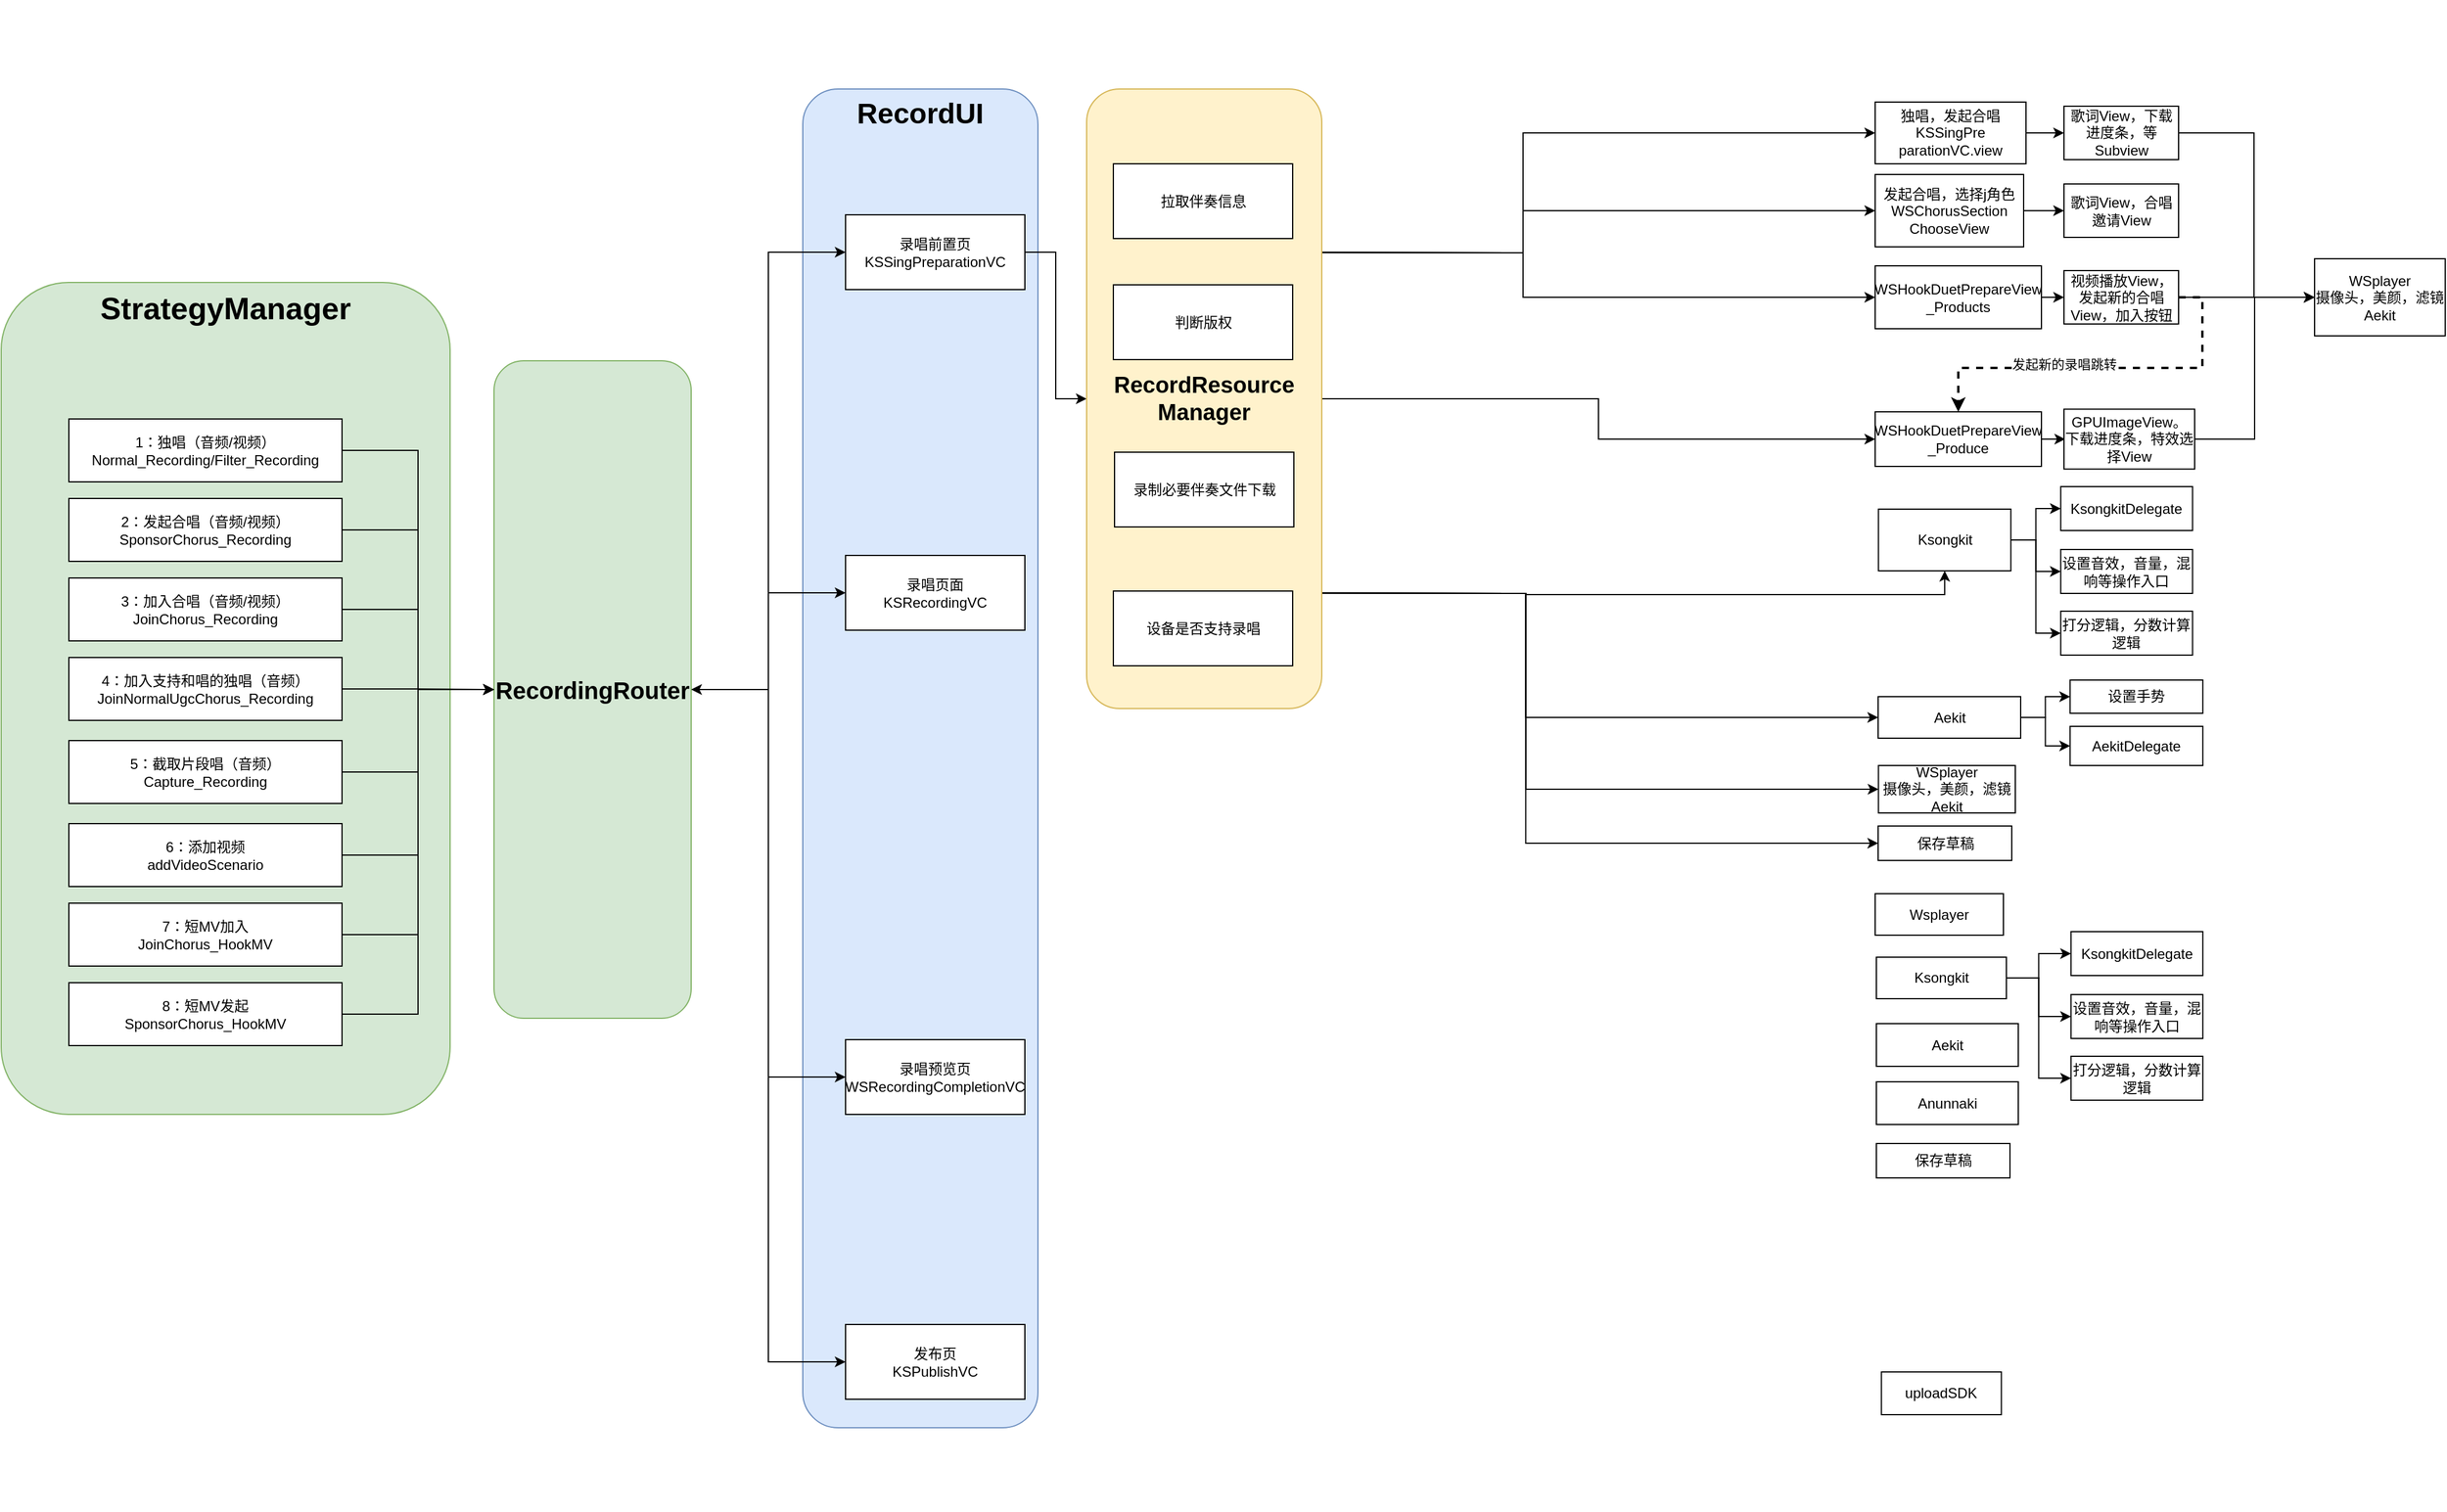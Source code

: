 <mxfile version="14.8.4" type="github">
  <diagram id="AZSGmnTD27FDiJ8ZZ5N1" name="Page-1">
    <mxGraphModel dx="2098" dy="1234" grid="0" gridSize="10" guides="1" tooltips="1" connect="1" arrows="1" fold="1" page="0" pageScale="1" pageWidth="827" pageHeight="1169" math="0" shadow="0">
      <root>
        <mxCell id="0" />
        <mxCell id="1" parent="0" />
        <mxCell id="tynLuWOkbW0R-v78KJ2Y-118" value="RecordUI" style="rounded=1;whiteSpace=wrap;html=1;verticalAlign=top;fillColor=#dae8fc;strokeColor=#6c8ebf;fontStyle=1;fontSize=24;" vertex="1" parent="1">
          <mxGeometry x="-65" y="-136" width="198" height="1128" as="geometry" />
        </mxCell>
        <mxCell id="tynLuWOkbW0R-v78KJ2Y-110" value="&lt;b&gt;&lt;font style=&quot;font-size: 26px&quot;&gt;StrategyManager&lt;/font&gt;&lt;/b&gt;" style="rounded=1;whiteSpace=wrap;html=1;verticalAlign=top;fillColor=#d5e8d4;strokeColor=#82b366;" vertex="1" parent="1">
          <mxGeometry x="-740" y="27" width="378" height="701" as="geometry" />
        </mxCell>
        <mxCell id="tynLuWOkbW0R-v78KJ2Y-112" style="edgeStyle=orthogonalEdgeStyle;rounded=0;orthogonalLoop=1;jettySize=auto;html=1;exitX=1;exitY=0.5;exitDx=0;exitDy=0;entryX=0;entryY=0.5;entryDx=0;entryDy=0;" edge="1" parent="1" source="tynLuWOkbW0R-v78KJ2Y-7" target="tynLuWOkbW0R-v78KJ2Y-11">
          <mxGeometry relative="1" as="geometry" />
        </mxCell>
        <mxCell id="tynLuWOkbW0R-v78KJ2Y-113" style="edgeStyle=orthogonalEdgeStyle;rounded=0;orthogonalLoop=1;jettySize=auto;html=1;exitX=1;exitY=0.5;exitDx=0;exitDy=0;" edge="1" parent="1" source="tynLuWOkbW0R-v78KJ2Y-7" target="tynLuWOkbW0R-v78KJ2Y-15">
          <mxGeometry relative="1" as="geometry" />
        </mxCell>
        <mxCell id="tynLuWOkbW0R-v78KJ2Y-114" style="edgeStyle=orthogonalEdgeStyle;rounded=0;orthogonalLoop=1;jettySize=auto;html=1;exitX=1;exitY=0.5;exitDx=0;exitDy=0;entryX=0;entryY=0.5;entryDx=0;entryDy=0;" edge="1" parent="1" source="tynLuWOkbW0R-v78KJ2Y-7" target="tynLuWOkbW0R-v78KJ2Y-24">
          <mxGeometry relative="1" as="geometry" />
        </mxCell>
        <mxCell id="tynLuWOkbW0R-v78KJ2Y-115" style="edgeStyle=orthogonalEdgeStyle;rounded=0;orthogonalLoop=1;jettySize=auto;html=1;exitX=1;exitY=0.5;exitDx=0;exitDy=0;entryX=0;entryY=0.5;entryDx=0;entryDy=0;startArrow=classic;startFill=1;" edge="1" parent="1" source="tynLuWOkbW0R-v78KJ2Y-7" target="tynLuWOkbW0R-v78KJ2Y-30">
          <mxGeometry relative="1" as="geometry" />
        </mxCell>
        <mxCell id="tynLuWOkbW0R-v78KJ2Y-7" value="&lt;b&gt;&lt;font style=&quot;font-size: 20px&quot;&gt;RecordingRouter&lt;/font&gt;&lt;/b&gt;" style="rounded=1;whiteSpace=wrap;html=1;fillColor=#d5e8d4;strokeColor=#82b366;" vertex="1" parent="1">
          <mxGeometry x="-325" y="93" width="166" height="554" as="geometry" />
        </mxCell>
        <mxCell id="tynLuWOkbW0R-v78KJ2Y-128" style="edgeStyle=orthogonalEdgeStyle;rounded=0;orthogonalLoop=1;jettySize=auto;html=1;exitX=1;exitY=0.5;exitDx=0;exitDy=0;entryX=0;entryY=0.5;entryDx=0;entryDy=0;fontSize=19;startArrow=none;startFill=0;" edge="1" parent="1" source="tynLuWOkbW0R-v78KJ2Y-11" target="tynLuWOkbW0R-v78KJ2Y-120">
          <mxGeometry relative="1" as="geometry" />
        </mxCell>
        <mxCell id="tynLuWOkbW0R-v78KJ2Y-11" value="&lt;div&gt;录唱前置页&lt;/div&gt;&lt;div&gt;KSSingPreparationVC&lt;/div&gt;" style="rounded=0;whiteSpace=wrap;html=1;" vertex="1" parent="1">
          <mxGeometry x="-29" y="-30" width="151" height="63" as="geometry" />
        </mxCell>
        <mxCell id="tynLuWOkbW0R-v78KJ2Y-15" value="录唱页面&#xa;KSRecordingVC" style="rounded=0;whiteSpace=wrap;html=1;" vertex="1" parent="1">
          <mxGeometry x="-29" y="257" width="151" height="63" as="geometry" />
        </mxCell>
        <mxCell id="tynLuWOkbW0R-v78KJ2Y-24" value="录唱预览页&#xa;WSRecordingCompletionVC" style="rounded=0;whiteSpace=wrap;html=1;" vertex="1" parent="1">
          <mxGeometry x="-29" y="665" width="151" height="63" as="geometry" />
        </mxCell>
        <mxCell id="tynLuWOkbW0R-v78KJ2Y-30" value="发布页&#xa;KSPublishVC" style="rounded=0;whiteSpace=wrap;html=1;" vertex="1" parent="1">
          <mxGeometry x="-29" y="905" width="151" height="63" as="geometry" />
        </mxCell>
        <mxCell id="tynLuWOkbW0R-v78KJ2Y-31" style="edgeStyle=orthogonalEdgeStyle;rounded=0;orthogonalLoop=1;jettySize=auto;html=1;exitX=1;exitY=0.5;exitDx=0;exitDy=0;entryX=0;entryY=0.5;entryDx=0;entryDy=0;" edge="1" parent="1" target="tynLuWOkbW0R-v78KJ2Y-37">
          <mxGeometry relative="1" as="geometry">
            <mxPoint x="244" y="1.5" as="sourcePoint" />
          </mxGeometry>
        </mxCell>
        <mxCell id="tynLuWOkbW0R-v78KJ2Y-32" style="edgeStyle=orthogonalEdgeStyle;rounded=0;orthogonalLoop=1;jettySize=auto;html=1;exitX=1;exitY=0.5;exitDx=0;exitDy=0;entryX=0;entryY=0.5;entryDx=0;entryDy=0;" edge="1" parent="1" target="tynLuWOkbW0R-v78KJ2Y-39">
          <mxGeometry relative="1" as="geometry">
            <mxPoint x="244" y="1.5" as="sourcePoint" />
          </mxGeometry>
        </mxCell>
        <mxCell id="tynLuWOkbW0R-v78KJ2Y-33" style="edgeStyle=orthogonalEdgeStyle;rounded=0;orthogonalLoop=1;jettySize=auto;html=1;exitX=1;exitY=0.5;exitDx=0;exitDy=0;entryX=0;entryY=0.5;entryDx=0;entryDy=0;" edge="1" parent="1" target="tynLuWOkbW0R-v78KJ2Y-41">
          <mxGeometry relative="1" as="geometry">
            <mxPoint x="244" y="1.5" as="sourcePoint" />
          </mxGeometry>
        </mxCell>
        <mxCell id="tynLuWOkbW0R-v78KJ2Y-34" style="edgeStyle=orthogonalEdgeStyle;rounded=0;orthogonalLoop=1;jettySize=auto;html=1;exitX=1;exitY=0.5;exitDx=0;exitDy=0;entryX=0;entryY=0.5;entryDx=0;entryDy=0;startArrow=none;" edge="1" parent="1" source="tynLuWOkbW0R-v78KJ2Y-120" target="tynLuWOkbW0R-v78KJ2Y-43">
          <mxGeometry relative="1" as="geometry">
            <mxPoint x="244" y="1.5" as="sourcePoint" />
          </mxGeometry>
        </mxCell>
        <mxCell id="tynLuWOkbW0R-v78KJ2Y-36" value="" style="edgeStyle=orthogonalEdgeStyle;rounded=0;orthogonalLoop=1;jettySize=auto;html=1;" edge="1" parent="1" source="tynLuWOkbW0R-v78KJ2Y-37" target="tynLuWOkbW0R-v78KJ2Y-70">
          <mxGeometry relative="1" as="geometry" />
        </mxCell>
        <mxCell id="tynLuWOkbW0R-v78KJ2Y-37" value="&lt;span&gt;独唱，发起合唱&lt;br&gt;KSSingPre&lt;br&gt;parationVC.view&lt;/span&gt;" style="whiteSpace=wrap;html=1;" vertex="1" parent="1">
          <mxGeometry x="838" y="-125" width="127" height="52" as="geometry" />
        </mxCell>
        <mxCell id="tynLuWOkbW0R-v78KJ2Y-38" value="" style="edgeStyle=orthogonalEdgeStyle;rounded=0;orthogonalLoop=1;jettySize=auto;html=1;" edge="1" parent="1" source="tynLuWOkbW0R-v78KJ2Y-39" target="tynLuWOkbW0R-v78KJ2Y-71">
          <mxGeometry relative="1" as="geometry" />
        </mxCell>
        <mxCell id="tynLuWOkbW0R-v78KJ2Y-39" value="发起合唱，选择j角色&lt;br&gt;WSChorusSection&lt;br&gt;ChooseView" style="whiteSpace=wrap;html=1;" vertex="1" parent="1">
          <mxGeometry x="838" y="-64" width="125" height="61" as="geometry" />
        </mxCell>
        <mxCell id="tynLuWOkbW0R-v78KJ2Y-40" style="edgeStyle=orthogonalEdgeStyle;rounded=0;orthogonalLoop=1;jettySize=auto;html=1;exitX=1;exitY=0.5;exitDx=0;exitDy=0;entryX=0;entryY=0.5;entryDx=0;entryDy=0;" edge="1" parent="1" source="tynLuWOkbW0R-v78KJ2Y-41" target="tynLuWOkbW0R-v78KJ2Y-75">
          <mxGeometry relative="1" as="geometry" />
        </mxCell>
        <mxCell id="tynLuWOkbW0R-v78KJ2Y-41" value="WSHookDuetPrepareView&lt;br&gt;_Products" style="rounded=0;whiteSpace=wrap;html=1;" vertex="1" parent="1">
          <mxGeometry x="838" y="13" width="140" height="53" as="geometry" />
        </mxCell>
        <mxCell id="tynLuWOkbW0R-v78KJ2Y-42" value="" style="edgeStyle=orthogonalEdgeStyle;rounded=0;orthogonalLoop=1;jettySize=auto;html=1;" edge="1" parent="1" source="tynLuWOkbW0R-v78KJ2Y-43" target="tynLuWOkbW0R-v78KJ2Y-77">
          <mxGeometry relative="1" as="geometry" />
        </mxCell>
        <mxCell id="tynLuWOkbW0R-v78KJ2Y-43" value="WSHookDuetPrepareView&lt;br&gt;_Produce" style="rounded=0;whiteSpace=wrap;html=1;" vertex="1" parent="1">
          <mxGeometry x="838" y="136" width="140" height="46" as="geometry" />
        </mxCell>
        <mxCell id="tynLuWOkbW0R-v78KJ2Y-44" style="edgeStyle=orthogonalEdgeStyle;rounded=0;orthogonalLoop=1;jettySize=auto;html=1;exitX=0.5;exitY=1;exitDx=0;exitDy=0;" edge="1" parent="1" source="tynLuWOkbW0R-v78KJ2Y-41" target="tynLuWOkbW0R-v78KJ2Y-41">
          <mxGeometry relative="1" as="geometry" />
        </mxCell>
        <mxCell id="tynLuWOkbW0R-v78KJ2Y-45" value="" style="edgeStyle=orthogonalEdgeStyle;rounded=0;orthogonalLoop=1;jettySize=auto;html=1;strokeWidth=1;" edge="1" parent="1" target="tynLuWOkbW0R-v78KJ2Y-82">
          <mxGeometry relative="1" as="geometry">
            <mxPoint x="246" y="288.5" as="sourcePoint" />
          </mxGeometry>
        </mxCell>
        <mxCell id="tynLuWOkbW0R-v78KJ2Y-46" style="edgeStyle=orthogonalEdgeStyle;rounded=0;orthogonalLoop=1;jettySize=auto;html=1;exitX=1;exitY=0.5;exitDx=0;exitDy=0;entryX=0;entryY=0.5;entryDx=0;entryDy=0;strokeWidth=1;" edge="1" parent="1" target="tynLuWOkbW0R-v78KJ2Y-85">
          <mxGeometry relative="1" as="geometry">
            <mxPoint x="246" y="288.5" as="sourcePoint" />
          </mxGeometry>
        </mxCell>
        <mxCell id="tynLuWOkbW0R-v78KJ2Y-47" style="edgeStyle=orthogonalEdgeStyle;rounded=0;orthogonalLoop=1;jettySize=auto;html=1;exitX=1;exitY=0.5;exitDx=0;exitDy=0;entryX=0;entryY=0.5;entryDx=0;entryDy=0;strokeWidth=1;" edge="1" parent="1" target="tynLuWOkbW0R-v78KJ2Y-101">
          <mxGeometry relative="1" as="geometry">
            <mxPoint x="246" y="288.5" as="sourcePoint" />
          </mxGeometry>
        </mxCell>
        <mxCell id="tynLuWOkbW0R-v78KJ2Y-48" style="edgeStyle=orthogonalEdgeStyle;rounded=0;orthogonalLoop=1;jettySize=auto;html=1;exitX=1;exitY=0.5;exitDx=0;exitDy=0;entryX=0;entryY=0.5;entryDx=0;entryDy=0;strokeWidth=1;" edge="1" parent="1" target="tynLuWOkbW0R-v78KJ2Y-102">
          <mxGeometry relative="1" as="geometry">
            <mxPoint x="246" y="288.5" as="sourcePoint" />
          </mxGeometry>
        </mxCell>
        <mxCell id="tynLuWOkbW0R-v78KJ2Y-50" style="edgeStyle=orthogonalEdgeStyle;rounded=0;orthogonalLoop=1;jettySize=auto;html=1;entryX=0;entryY=0.5;entryDx=0;entryDy=0;" edge="1" parent="1" source="tynLuWOkbW0R-v78KJ2Y-61" target="tynLuWOkbW0R-v78KJ2Y-7">
          <mxGeometry relative="1" as="geometry" />
        </mxCell>
        <mxCell id="tynLuWOkbW0R-v78KJ2Y-51" style="edgeStyle=orthogonalEdgeStyle;rounded=0;orthogonalLoop=1;jettySize=auto;html=1;exitX=1;exitY=0.5;exitDx=0;exitDy=0;entryX=0;entryY=0.5;entryDx=0;entryDy=0;" edge="1" parent="1" source="tynLuWOkbW0R-v78KJ2Y-62" target="tynLuWOkbW0R-v78KJ2Y-7">
          <mxGeometry relative="1" as="geometry" />
        </mxCell>
        <mxCell id="tynLuWOkbW0R-v78KJ2Y-52" style="edgeStyle=orthogonalEdgeStyle;rounded=0;orthogonalLoop=1;jettySize=auto;html=1;exitX=1;exitY=0.5;exitDx=0;exitDy=0;entryX=0;entryY=0.5;entryDx=0;entryDy=0;" edge="1" parent="1" source="tynLuWOkbW0R-v78KJ2Y-63" target="tynLuWOkbW0R-v78KJ2Y-7">
          <mxGeometry relative="1" as="geometry" />
        </mxCell>
        <mxCell id="tynLuWOkbW0R-v78KJ2Y-53" style="edgeStyle=orthogonalEdgeStyle;rounded=0;orthogonalLoop=1;jettySize=auto;html=1;exitX=1;exitY=0.5;exitDx=0;exitDy=0;entryX=0;entryY=0.5;entryDx=0;entryDy=0;" edge="1" parent="1" source="tynLuWOkbW0R-v78KJ2Y-64" target="tynLuWOkbW0R-v78KJ2Y-7">
          <mxGeometry relative="1" as="geometry" />
        </mxCell>
        <mxCell id="tynLuWOkbW0R-v78KJ2Y-54" style="edgeStyle=orthogonalEdgeStyle;rounded=0;orthogonalLoop=1;jettySize=auto;html=1;entryX=0;entryY=0.5;entryDx=0;entryDy=0;" edge="1" parent="1" source="tynLuWOkbW0R-v78KJ2Y-65" target="tynLuWOkbW0R-v78KJ2Y-7">
          <mxGeometry relative="1" as="geometry">
            <mxPoint x="291" y="250" as="targetPoint" />
          </mxGeometry>
        </mxCell>
        <mxCell id="tynLuWOkbW0R-v78KJ2Y-55" style="edgeStyle=orthogonalEdgeStyle;rounded=0;orthogonalLoop=1;jettySize=auto;html=1;exitX=1;exitY=0.5;exitDx=0;exitDy=0;entryX=0;entryY=0.5;entryDx=0;entryDy=0;" edge="1" parent="1" source="tynLuWOkbW0R-v78KJ2Y-66" target="tynLuWOkbW0R-v78KJ2Y-7">
          <mxGeometry relative="1" as="geometry" />
        </mxCell>
        <mxCell id="tynLuWOkbW0R-v78KJ2Y-56" style="edgeStyle=orthogonalEdgeStyle;rounded=0;orthogonalLoop=1;jettySize=auto;html=1;exitX=1;exitY=0.5;exitDx=0;exitDy=0;entryX=0;entryY=0.5;entryDx=0;entryDy=0;" edge="1" parent="1" source="tynLuWOkbW0R-v78KJ2Y-67" target="tynLuWOkbW0R-v78KJ2Y-7">
          <mxGeometry relative="1" as="geometry" />
        </mxCell>
        <mxCell id="tynLuWOkbW0R-v78KJ2Y-57" style="edgeStyle=orthogonalEdgeStyle;rounded=0;orthogonalLoop=1;jettySize=auto;html=1;exitX=1;exitY=0.5;exitDx=0;exitDy=0;entryX=0;entryY=0.5;entryDx=0;entryDy=0;" edge="1" parent="1" source="tynLuWOkbW0R-v78KJ2Y-68" target="tynLuWOkbW0R-v78KJ2Y-7">
          <mxGeometry relative="1" as="geometry" />
        </mxCell>
        <mxCell id="tynLuWOkbW0R-v78KJ2Y-58" value="" style="group" vertex="1" connectable="0" parent="1">
          <mxGeometry x="-683" y="86" width="230" height="584" as="geometry" />
        </mxCell>
        <mxCell id="tynLuWOkbW0R-v78KJ2Y-59" value="" style="group" vertex="1" connectable="0" parent="tynLuWOkbW0R-v78KJ2Y-58">
          <mxGeometry y="56" width="230" height="528" as="geometry" />
        </mxCell>
        <mxCell id="tynLuWOkbW0R-v78KJ2Y-60" value="" style="group" vertex="1" connectable="0" parent="tynLuWOkbW0R-v78KJ2Y-59">
          <mxGeometry width="230" height="528" as="geometry" />
        </mxCell>
        <mxCell id="tynLuWOkbW0R-v78KJ2Y-61" value="1：独唱（音频/视频）&#xa;Normal_Recording/Filter_Recording" style="rounded=0;whiteSpace=wrap;html=1;" vertex="1" parent="tynLuWOkbW0R-v78KJ2Y-60">
          <mxGeometry width="230" height="53" as="geometry" />
        </mxCell>
        <mxCell id="tynLuWOkbW0R-v78KJ2Y-62" value="&lt;div&gt;2：发起合唱（音频/视频）&lt;/div&gt;&lt;div&gt;SponsorChorus_Recording&lt;/div&gt;" style="rounded=0;whiteSpace=wrap;html=1;" vertex="1" parent="tynLuWOkbW0R-v78KJ2Y-60">
          <mxGeometry y="67" width="230" height="53" as="geometry" />
        </mxCell>
        <mxCell id="tynLuWOkbW0R-v78KJ2Y-63" value="&lt;div&gt;3：加入合唱（音频/视频）&lt;/div&gt;&lt;div&gt;JoinChorus_Recording&lt;/div&gt;" style="rounded=0;whiteSpace=wrap;html=1;" vertex="1" parent="tynLuWOkbW0R-v78KJ2Y-60">
          <mxGeometry y="134" width="230" height="53" as="geometry" />
        </mxCell>
        <mxCell id="tynLuWOkbW0R-v78KJ2Y-64" value="&lt;div&gt;4：加入支持和唱的独唱（音频）&lt;/div&gt;&lt;div&gt;JoinNormalUgcChorus_Recording&lt;/div&gt;" style="rounded=0;whiteSpace=wrap;html=1;" vertex="1" parent="tynLuWOkbW0R-v78KJ2Y-60">
          <mxGeometry y="201" width="230" height="53" as="geometry" />
        </mxCell>
        <mxCell id="tynLuWOkbW0R-v78KJ2Y-65" value="&lt;div&gt;5：截取片段唱（音频）&lt;/div&gt;&lt;div&gt;Capture_Recording&lt;/div&gt;" style="rounded=0;whiteSpace=wrap;html=1;" vertex="1" parent="tynLuWOkbW0R-v78KJ2Y-60">
          <mxGeometry y="271" width="230" height="53" as="geometry" />
        </mxCell>
        <mxCell id="tynLuWOkbW0R-v78KJ2Y-66" value="&lt;div&gt;6：添加视频&lt;/div&gt;&lt;div&gt;addVideoScenario&lt;/div&gt;" style="rounded=0;whiteSpace=wrap;html=1;" vertex="1" parent="tynLuWOkbW0R-v78KJ2Y-60">
          <mxGeometry y="341" width="230" height="53" as="geometry" />
        </mxCell>
        <mxCell id="tynLuWOkbW0R-v78KJ2Y-67" value="&lt;div&gt;7：短MV加入&lt;/div&gt;&lt;div&gt;JoinChorus_HookMV&lt;/div&gt;" style="rounded=0;whiteSpace=wrap;html=1;" vertex="1" parent="tynLuWOkbW0R-v78KJ2Y-60">
          <mxGeometry y="408" width="230" height="53" as="geometry" />
        </mxCell>
        <mxCell id="tynLuWOkbW0R-v78KJ2Y-68" value="&lt;div&gt;8：短MV发起&lt;/div&gt;&lt;div&gt;SponsorChorus_HookMV&lt;/div&gt;" style="rounded=0;whiteSpace=wrap;html=1;" vertex="1" parent="tynLuWOkbW0R-v78KJ2Y-60">
          <mxGeometry y="475" width="230" height="53" as="geometry" />
        </mxCell>
        <mxCell id="tynLuWOkbW0R-v78KJ2Y-69" style="edgeStyle=orthogonalEdgeStyle;rounded=0;orthogonalLoop=1;jettySize=auto;html=1;exitX=1;exitY=0.5;exitDx=0;exitDy=0;entryX=0;entryY=0.5;entryDx=0;entryDy=0;strokeWidth=1;" edge="1" parent="1" source="tynLuWOkbW0R-v78KJ2Y-70" target="tynLuWOkbW0R-v78KJ2Y-78">
          <mxGeometry relative="1" as="geometry">
            <Array as="points">
              <mxPoint x="1157" y="-99" />
              <mxPoint x="1157" y="39" />
            </Array>
          </mxGeometry>
        </mxCell>
        <mxCell id="tynLuWOkbW0R-v78KJ2Y-70" value="歌词View，下载进度条，等Subview" style="whiteSpace=wrap;html=1;" vertex="1" parent="1">
          <mxGeometry x="997" y="-121.5" width="96.5" height="45" as="geometry" />
        </mxCell>
        <mxCell id="tynLuWOkbW0R-v78KJ2Y-71" value="歌词View，合唱邀请View" style="whiteSpace=wrap;html=1;" vertex="1" parent="1">
          <mxGeometry x="997" y="-56" width="96.5" height="45" as="geometry" />
        </mxCell>
        <mxCell id="tynLuWOkbW0R-v78KJ2Y-72" style="edgeStyle=orthogonalEdgeStyle;rounded=0;orthogonalLoop=1;jettySize=auto;html=1;exitX=1;exitY=0.5;exitDx=0;exitDy=0;entryX=0.5;entryY=0;entryDx=0;entryDy=0;dashed=1;strokeWidth=2;" edge="1" parent="1" source="tynLuWOkbW0R-v78KJ2Y-75" target="tynLuWOkbW0R-v78KJ2Y-43">
          <mxGeometry relative="1" as="geometry" />
        </mxCell>
        <mxCell id="tynLuWOkbW0R-v78KJ2Y-73" value="发起新的录唱跳转" style="edgeLabel;html=1;align=center;verticalAlign=middle;resizable=0;points=[];" vertex="1" connectable="0" parent="tynLuWOkbW0R-v78KJ2Y-72">
          <mxGeometry x="-0.137" y="1" relative="1" as="geometry">
            <mxPoint x="-57" y="-4" as="offset" />
          </mxGeometry>
        </mxCell>
        <mxCell id="tynLuWOkbW0R-v78KJ2Y-74" style="edgeStyle=orthogonalEdgeStyle;rounded=0;orthogonalLoop=1;jettySize=auto;html=1;exitX=1;exitY=0.5;exitDx=0;exitDy=0;entryX=0;entryY=0.5;entryDx=0;entryDy=0;strokeWidth=1;" edge="1" parent="1" source="tynLuWOkbW0R-v78KJ2Y-75" target="tynLuWOkbW0R-v78KJ2Y-78">
          <mxGeometry relative="1" as="geometry" />
        </mxCell>
        <mxCell id="tynLuWOkbW0R-v78KJ2Y-75" value="视频播放View，发起新的合唱View，加入按钮" style="whiteSpace=wrap;html=1;" vertex="1" parent="1">
          <mxGeometry x="997" y="17" width="96.5" height="45" as="geometry" />
        </mxCell>
        <mxCell id="tynLuWOkbW0R-v78KJ2Y-76" style="edgeStyle=orthogonalEdgeStyle;rounded=0;orthogonalLoop=1;jettySize=auto;html=1;exitX=1;exitY=0.5;exitDx=0;exitDy=0;entryX=0;entryY=0.5;entryDx=0;entryDy=0;strokeWidth=1;" edge="1" parent="1" source="tynLuWOkbW0R-v78KJ2Y-77" target="tynLuWOkbW0R-v78KJ2Y-78">
          <mxGeometry relative="1" as="geometry" />
        </mxCell>
        <mxCell id="tynLuWOkbW0R-v78KJ2Y-77" value="GPUImageView。下载进度条，特效选择View" style="whiteSpace=wrap;html=1;rounded=0;" vertex="1" parent="1">
          <mxGeometry x="997" y="133.75" width="110" height="50.5" as="geometry" />
        </mxCell>
        <mxCell id="tynLuWOkbW0R-v78KJ2Y-78" value="WSplayer&lt;br&gt;摄像头，美颜，滤镜&lt;br&gt;Aekit" style="whiteSpace=wrap;html=1;" vertex="1" parent="1">
          <mxGeometry x="1208" y="7" width="110" height="65" as="geometry" />
        </mxCell>
        <mxCell id="tynLuWOkbW0R-v78KJ2Y-79" value="" style="edgeStyle=orthogonalEdgeStyle;rounded=0;orthogonalLoop=1;jettySize=auto;html=1;strokeWidth=1;" edge="1" parent="1" source="tynLuWOkbW0R-v78KJ2Y-82" target="tynLuWOkbW0R-v78KJ2Y-86">
          <mxGeometry relative="1" as="geometry" />
        </mxCell>
        <mxCell id="tynLuWOkbW0R-v78KJ2Y-80" style="edgeStyle=orthogonalEdgeStyle;rounded=0;orthogonalLoop=1;jettySize=auto;html=1;exitX=1;exitY=0.5;exitDx=0;exitDy=0;entryX=0;entryY=0.5;entryDx=0;entryDy=0;strokeWidth=1;" edge="1" parent="1" source="tynLuWOkbW0R-v78KJ2Y-82" target="tynLuWOkbW0R-v78KJ2Y-88">
          <mxGeometry relative="1" as="geometry" />
        </mxCell>
        <mxCell id="tynLuWOkbW0R-v78KJ2Y-81" style="edgeStyle=orthogonalEdgeStyle;rounded=0;orthogonalLoop=1;jettySize=auto;html=1;exitX=1;exitY=0.5;exitDx=0;exitDy=0;entryX=0;entryY=0.5;entryDx=0;entryDy=0;strokeWidth=1;" edge="1" parent="1" source="tynLuWOkbW0R-v78KJ2Y-82" target="tynLuWOkbW0R-v78KJ2Y-90">
          <mxGeometry relative="1" as="geometry" />
        </mxCell>
        <mxCell id="tynLuWOkbW0R-v78KJ2Y-82" value="Ksongkit" style="whiteSpace=wrap;html=1;" vertex="1" parent="1">
          <mxGeometry x="840.75" y="218" width="111.5" height="52" as="geometry" />
        </mxCell>
        <mxCell id="tynLuWOkbW0R-v78KJ2Y-83" value="" style="edgeStyle=orthogonalEdgeStyle;rounded=0;orthogonalLoop=1;jettySize=auto;html=1;strokeWidth=1;" edge="1" parent="1" source="tynLuWOkbW0R-v78KJ2Y-85" target="tynLuWOkbW0R-v78KJ2Y-87">
          <mxGeometry relative="1" as="geometry" />
        </mxCell>
        <mxCell id="tynLuWOkbW0R-v78KJ2Y-84" style="edgeStyle=orthogonalEdgeStyle;rounded=0;orthogonalLoop=1;jettySize=auto;html=1;exitX=1;exitY=0.5;exitDx=0;exitDy=0;entryX=0;entryY=0.5;entryDx=0;entryDy=0;strokeWidth=1;" edge="1" parent="1" source="tynLuWOkbW0R-v78KJ2Y-85" target="tynLuWOkbW0R-v78KJ2Y-89">
          <mxGeometry relative="1" as="geometry" />
        </mxCell>
        <mxCell id="tynLuWOkbW0R-v78KJ2Y-85" value="Aekit" style="whiteSpace=wrap;html=1;" vertex="1" parent="1">
          <mxGeometry x="840.5" y="376" width="120" height="35" as="geometry" />
        </mxCell>
        <mxCell id="tynLuWOkbW0R-v78KJ2Y-86" value="KsongkitDelegate" style="whiteSpace=wrap;html=1;" vertex="1" parent="1">
          <mxGeometry x="994.25" y="199" width="111" height="37" as="geometry" />
        </mxCell>
        <mxCell id="tynLuWOkbW0R-v78KJ2Y-87" value="AekitDelegate" style="whiteSpace=wrap;html=1;" vertex="1" parent="1">
          <mxGeometry x="1002.13" y="401" width="111.75" height="33" as="geometry" />
        </mxCell>
        <mxCell id="tynLuWOkbW0R-v78KJ2Y-88" value="设置音效，音量，混响等操作入口" style="whiteSpace=wrap;html=1;" vertex="1" parent="1">
          <mxGeometry x="994.25" y="252" width="111" height="37" as="geometry" />
        </mxCell>
        <mxCell id="tynLuWOkbW0R-v78KJ2Y-89" value="设置手势" style="whiteSpace=wrap;html=1;" vertex="1" parent="1">
          <mxGeometry x="1002.13" y="362" width="111.75" height="28" as="geometry" />
        </mxCell>
        <mxCell id="tynLuWOkbW0R-v78KJ2Y-90" value="打分逻辑，分数计算逻辑" style="whiteSpace=wrap;html=1;" vertex="1" parent="1">
          <mxGeometry x="994.25" y="304" width="111" height="37" as="geometry" />
        </mxCell>
        <mxCell id="tynLuWOkbW0R-v78KJ2Y-91" value="Aekit" style="whiteSpace=wrap;html=1;" vertex="1" parent="1">
          <mxGeometry x="839" y="651.5" width="119.5" height="36" as="geometry" />
        </mxCell>
        <mxCell id="tynLuWOkbW0R-v78KJ2Y-92" value="Anunnaki" style="whiteSpace=wrap;html=1;" vertex="1" parent="1">
          <mxGeometry x="839" y="700.5" width="119.5" height="36" as="geometry" />
        </mxCell>
        <mxCell id="tynLuWOkbW0R-v78KJ2Y-94" value="" style="edgeStyle=orthogonalEdgeStyle;rounded=0;orthogonalLoop=1;jettySize=auto;html=1;strokeWidth=1;" edge="1" parent="1" source="tynLuWOkbW0R-v78KJ2Y-97" target="tynLuWOkbW0R-v78KJ2Y-98">
          <mxGeometry relative="1" as="geometry" />
        </mxCell>
        <mxCell id="tynLuWOkbW0R-v78KJ2Y-95" style="edgeStyle=orthogonalEdgeStyle;rounded=0;orthogonalLoop=1;jettySize=auto;html=1;exitX=1;exitY=0.5;exitDx=0;exitDy=0;entryX=0;entryY=0.5;entryDx=0;entryDy=0;strokeWidth=1;" edge="1" parent="1" source="tynLuWOkbW0R-v78KJ2Y-97" target="tynLuWOkbW0R-v78KJ2Y-99">
          <mxGeometry relative="1" as="geometry" />
        </mxCell>
        <mxCell id="tynLuWOkbW0R-v78KJ2Y-96" style="edgeStyle=orthogonalEdgeStyle;rounded=0;orthogonalLoop=1;jettySize=auto;html=1;exitX=1;exitY=0.5;exitDx=0;exitDy=0;entryX=0;entryY=0.5;entryDx=0;entryDy=0;strokeWidth=1;" edge="1" parent="1" source="tynLuWOkbW0R-v78KJ2Y-97" target="tynLuWOkbW0R-v78KJ2Y-100">
          <mxGeometry relative="1" as="geometry" />
        </mxCell>
        <mxCell id="tynLuWOkbW0R-v78KJ2Y-97" value="Ksongkit" style="whiteSpace=wrap;html=1;" vertex="1" parent="1">
          <mxGeometry x="839" y="595.5" width="109.5" height="35" as="geometry" />
        </mxCell>
        <mxCell id="tynLuWOkbW0R-v78KJ2Y-98" value="KsongkitDelegate" style="whiteSpace=wrap;html=1;" vertex="1" parent="1">
          <mxGeometry x="1002.88" y="574" width="111" height="37" as="geometry" />
        </mxCell>
        <mxCell id="tynLuWOkbW0R-v78KJ2Y-99" value="设置音效，音量，混响等操作入口" style="whiteSpace=wrap;html=1;" vertex="1" parent="1">
          <mxGeometry x="1002.88" y="627" width="111" height="37" as="geometry" />
        </mxCell>
        <mxCell id="tynLuWOkbW0R-v78KJ2Y-100" value="打分逻辑，分数计算逻辑" style="whiteSpace=wrap;html=1;" vertex="1" parent="1">
          <mxGeometry x="1002.88" y="679" width="111" height="37" as="geometry" />
        </mxCell>
        <mxCell id="tynLuWOkbW0R-v78KJ2Y-101" value="WSplayer&lt;br&gt;摄像头，美颜，滤镜&lt;br&gt;Aekit" style="whiteSpace=wrap;html=1;" vertex="1" parent="1">
          <mxGeometry x="840.75" y="434" width="115.25" height="40" as="geometry" />
        </mxCell>
        <mxCell id="tynLuWOkbW0R-v78KJ2Y-102" value="保存草稿" style="whiteSpace=wrap;html=1;" vertex="1" parent="1">
          <mxGeometry x="840.5" y="485" width="112.5" height="29" as="geometry" />
        </mxCell>
        <mxCell id="tynLuWOkbW0R-v78KJ2Y-103" value="保存草稿" style="whiteSpace=wrap;html=1;" vertex="1" parent="1">
          <mxGeometry x="839" y="752.5" width="112.5" height="29" as="geometry" />
        </mxCell>
        <mxCell id="tynLuWOkbW0R-v78KJ2Y-104" value="uploadSDK" style="rounded=0;whiteSpace=wrap;html=1;" vertex="1" parent="1">
          <mxGeometry x="843.25" y="945" width="101" height="36" as="geometry" />
        </mxCell>
        <mxCell id="tynLuWOkbW0R-v78KJ2Y-105" value="Wsplayer" style="whiteSpace=wrap;html=1;" vertex="1" parent="1">
          <mxGeometry x="838" y="542" width="108" height="35" as="geometry" />
        </mxCell>
        <mxCell id="tynLuWOkbW0R-v78KJ2Y-106" value="&amp;nbsp;&amp;nbsp;" style="text;html=1;align=center;verticalAlign=middle;resizable=0;points=[];autosize=1;strokeColor=none;" vertex="1" parent="1">
          <mxGeometry x="972" y="988" width="17" height="18" as="geometry" />
        </mxCell>
        <mxCell id="tynLuWOkbW0R-v78KJ2Y-107" value="&amp;nbsp;&amp;nbsp;" style="text;html=1;align=center;verticalAlign=middle;resizable=0;points=[];autosize=1;strokeColor=none;" vertex="1" parent="1">
          <mxGeometry x="-572" y="1044" width="17" height="18" as="geometry" />
        </mxCell>
        <mxCell id="tynLuWOkbW0R-v78KJ2Y-108" value="&amp;nbsp;&amp;nbsp;" style="text;html=1;align=center;verticalAlign=middle;resizable=0;points=[];autosize=1;strokeColor=none;" vertex="1" parent="1">
          <mxGeometry x="972" y="-211" width="17" height="18" as="geometry" />
        </mxCell>
        <mxCell id="tynLuWOkbW0R-v78KJ2Y-109" value="&amp;nbsp;&amp;nbsp;" style="text;html=1;align=center;verticalAlign=middle;resizable=0;points=[];autosize=1;strokeColor=none;" vertex="1" parent="1">
          <mxGeometry x="-572" y="-211" width="17" height="18" as="geometry" />
        </mxCell>
        <mxCell id="tynLuWOkbW0R-v78KJ2Y-120" value="RecordResource&lt;br&gt;Manager" style="rounded=1;whiteSpace=wrap;html=1;verticalAlign=middle;arcSize=14;fillColor=#fff2cc;strokeColor=#d6b656;fontStyle=1;fontSize=19;" vertex="1" parent="1">
          <mxGeometry x="174" y="-136" width="198" height="522" as="geometry" />
        </mxCell>
        <mxCell id="tynLuWOkbW0R-v78KJ2Y-124" value="拉取伴奏信息" style="rounded=0;whiteSpace=wrap;html=1;" vertex="1" parent="1">
          <mxGeometry x="196.5" y="-73" width="151" height="63" as="geometry" />
        </mxCell>
        <mxCell id="tynLuWOkbW0R-v78KJ2Y-125" value="判断版权" style="rounded=0;whiteSpace=wrap;html=1;" vertex="1" parent="1">
          <mxGeometry x="196.5" y="29" width="151" height="63" as="geometry" />
        </mxCell>
        <mxCell id="tynLuWOkbW0R-v78KJ2Y-126" value="录制必要伴奏文件下载" style="rounded=0;whiteSpace=wrap;html=1;" vertex="1" parent="1">
          <mxGeometry x="197.5" y="170" width="151" height="63" as="geometry" />
        </mxCell>
        <mxCell id="tynLuWOkbW0R-v78KJ2Y-127" value="设备是否支持录唱" style="rounded=0;whiteSpace=wrap;html=1;" vertex="1" parent="1">
          <mxGeometry x="196.5" y="287" width="151" height="63" as="geometry" />
        </mxCell>
      </root>
    </mxGraphModel>
  </diagram>
</mxfile>

